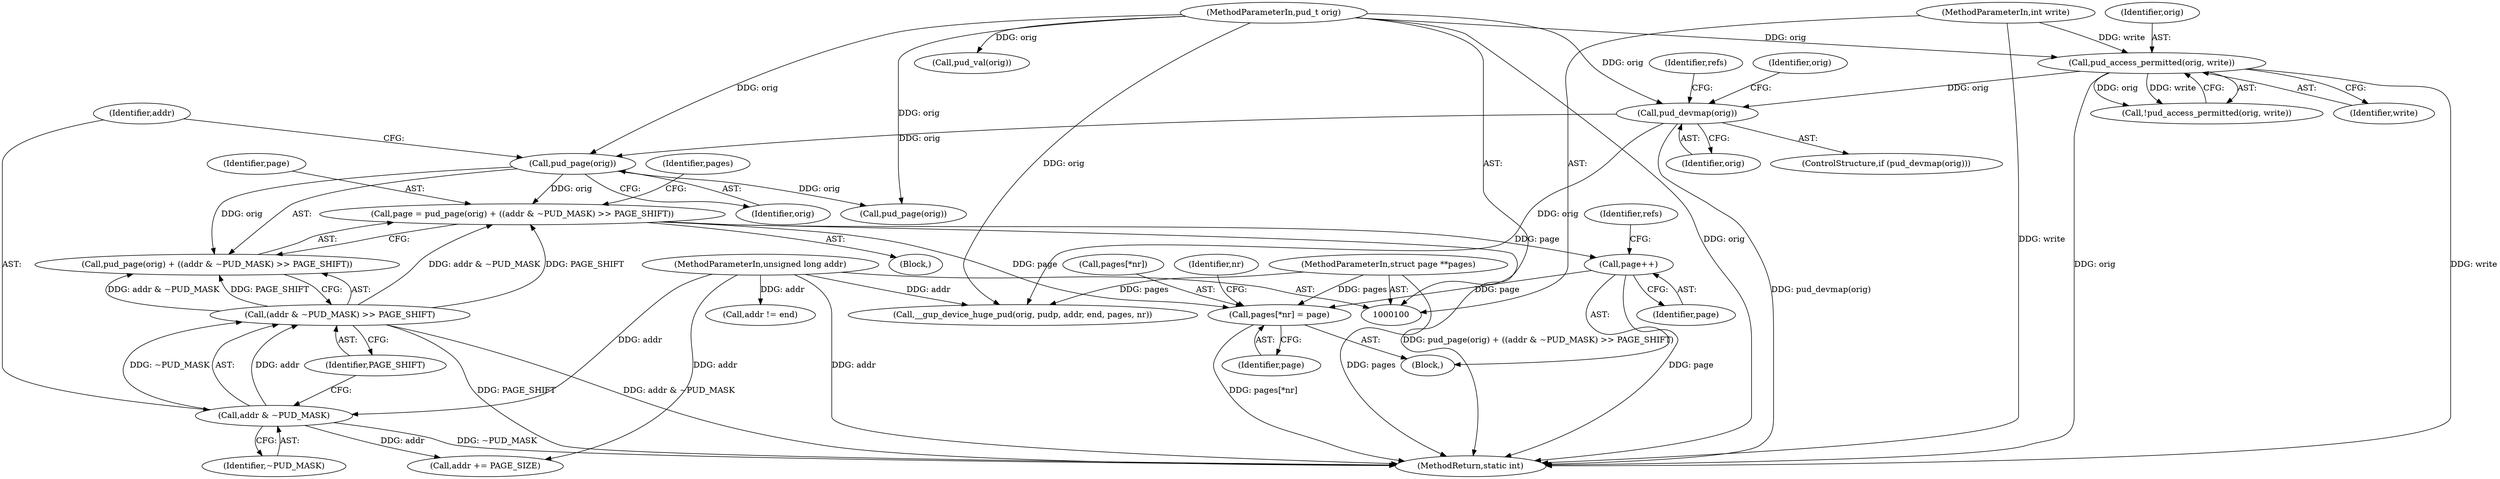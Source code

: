 digraph "0_linux_6b3a707736301c2128ca85ce85fb13f60b5e350a_9@array" {
"1000145" [label="(Call,pages[*nr] = page)"];
"1000154" [label="(Call,page++)"];
"1000133" [label="(Call,page = pud_page(orig) + ((addr & ~PUD_MASK) >> PAGE_SHIFT))"];
"1000136" [label="(Call,pud_page(orig))"];
"1000120" [label="(Call,pud_devmap(orig))"];
"1000114" [label="(Call,pud_access_permitted(orig, write))"];
"1000101" [label="(MethodParameterIn,pud_t orig)"];
"1000105" [label="(MethodParameterIn,int write)"];
"1000138" [label="(Call,(addr & ~PUD_MASK) >> PAGE_SHIFT)"];
"1000139" [label="(Call,addr & ~PUD_MASK)"];
"1000103" [label="(MethodParameterIn,unsigned long addr)"];
"1000106" [label="(MethodParameterIn,struct page **pages)"];
"1000139" [label="(Call,addr & ~PUD_MASK)"];
"1000137" [label="(Identifier,orig)"];
"1000205" [label="(MethodReturn,static int)"];
"1000155" [label="(Identifier,page)"];
"1000157" [label="(Identifier,refs)"];
"1000141" [label="(Identifier,~PUD_MASK)"];
"1000140" [label="(Identifier,addr)"];
"1000113" [label="(Call,!pud_access_permitted(orig, write))"];
"1000120" [label="(Call,pud_devmap(orig))"];
"1000184" [label="(Call,pud_val(orig))"];
"1000142" [label="(Identifier,PAGE_SHIFT)"];
"1000101" [label="(MethodParameterIn,pud_t orig)"];
"1000119" [label="(ControlStructure,if (pud_devmap(orig)))"];
"1000136" [label="(Call,pud_page(orig))"];
"1000138" [label="(Call,(addr & ~PUD_MASK) >> PAGE_SHIFT)"];
"1000135" [label="(Call,pud_page(orig) + ((addr & ~PUD_MASK) >> PAGE_SHIFT))"];
"1000108" [label="(Block,)"];
"1000147" [label="(Identifier,pages)"];
"1000146" [label="(Call,pages[*nr])"];
"1000124" [label="(Identifier,orig)"];
"1000153" [label="(Identifier,nr)"];
"1000133" [label="(Call,page = pud_page(orig) + ((addr & ~PUD_MASK) >> PAGE_SHIFT))"];
"1000131" [label="(Identifier,refs)"];
"1000159" [label="(Call,addr += PAGE_SIZE)"];
"1000162" [label="(Call,addr != end)"];
"1000168" [label="(Call,pud_page(orig))"];
"1000103" [label="(MethodParameterIn,unsigned long addr)"];
"1000106" [label="(MethodParameterIn,struct page **pages)"];
"1000116" [label="(Identifier,write)"];
"1000154" [label="(Call,page++)"];
"1000115" [label="(Identifier,orig)"];
"1000134" [label="(Identifier,page)"];
"1000114" [label="(Call,pud_access_permitted(orig, write))"];
"1000145" [label="(Call,pages[*nr] = page)"];
"1000150" [label="(Identifier,page)"];
"1000105" [label="(MethodParameterIn,int write)"];
"1000121" [label="(Identifier,orig)"];
"1000123" [label="(Call,__gup_device_huge_pud(orig, pudp, addr, end, pages, nr))"];
"1000144" [label="(Block,)"];
"1000145" -> "1000144"  [label="AST: "];
"1000145" -> "1000150"  [label="CFG: "];
"1000146" -> "1000145"  [label="AST: "];
"1000150" -> "1000145"  [label="AST: "];
"1000153" -> "1000145"  [label="CFG: "];
"1000145" -> "1000205"  [label="DDG: pages[*nr]"];
"1000154" -> "1000145"  [label="DDG: page"];
"1000133" -> "1000145"  [label="DDG: page"];
"1000106" -> "1000145"  [label="DDG: pages"];
"1000154" -> "1000144"  [label="AST: "];
"1000154" -> "1000155"  [label="CFG: "];
"1000155" -> "1000154"  [label="AST: "];
"1000157" -> "1000154"  [label="CFG: "];
"1000154" -> "1000205"  [label="DDG: page"];
"1000133" -> "1000154"  [label="DDG: page"];
"1000133" -> "1000108"  [label="AST: "];
"1000133" -> "1000135"  [label="CFG: "];
"1000134" -> "1000133"  [label="AST: "];
"1000135" -> "1000133"  [label="AST: "];
"1000147" -> "1000133"  [label="CFG: "];
"1000133" -> "1000205"  [label="DDG: pud_page(orig) + ((addr & ~PUD_MASK) >> PAGE_SHIFT)"];
"1000136" -> "1000133"  [label="DDG: orig"];
"1000138" -> "1000133"  [label="DDG: addr & ~PUD_MASK"];
"1000138" -> "1000133"  [label="DDG: PAGE_SHIFT"];
"1000136" -> "1000135"  [label="AST: "];
"1000136" -> "1000137"  [label="CFG: "];
"1000137" -> "1000136"  [label="AST: "];
"1000140" -> "1000136"  [label="CFG: "];
"1000136" -> "1000135"  [label="DDG: orig"];
"1000120" -> "1000136"  [label="DDG: orig"];
"1000101" -> "1000136"  [label="DDG: orig"];
"1000136" -> "1000168"  [label="DDG: orig"];
"1000120" -> "1000119"  [label="AST: "];
"1000120" -> "1000121"  [label="CFG: "];
"1000121" -> "1000120"  [label="AST: "];
"1000124" -> "1000120"  [label="CFG: "];
"1000131" -> "1000120"  [label="CFG: "];
"1000120" -> "1000205"  [label="DDG: pud_devmap(orig)"];
"1000114" -> "1000120"  [label="DDG: orig"];
"1000101" -> "1000120"  [label="DDG: orig"];
"1000120" -> "1000123"  [label="DDG: orig"];
"1000114" -> "1000113"  [label="AST: "];
"1000114" -> "1000116"  [label="CFG: "];
"1000115" -> "1000114"  [label="AST: "];
"1000116" -> "1000114"  [label="AST: "];
"1000113" -> "1000114"  [label="CFG: "];
"1000114" -> "1000205"  [label="DDG: orig"];
"1000114" -> "1000205"  [label="DDG: write"];
"1000114" -> "1000113"  [label="DDG: orig"];
"1000114" -> "1000113"  [label="DDG: write"];
"1000101" -> "1000114"  [label="DDG: orig"];
"1000105" -> "1000114"  [label="DDG: write"];
"1000101" -> "1000100"  [label="AST: "];
"1000101" -> "1000205"  [label="DDG: orig"];
"1000101" -> "1000123"  [label="DDG: orig"];
"1000101" -> "1000168"  [label="DDG: orig"];
"1000101" -> "1000184"  [label="DDG: orig"];
"1000105" -> "1000100"  [label="AST: "];
"1000105" -> "1000205"  [label="DDG: write"];
"1000138" -> "1000135"  [label="AST: "];
"1000138" -> "1000142"  [label="CFG: "];
"1000139" -> "1000138"  [label="AST: "];
"1000142" -> "1000138"  [label="AST: "];
"1000135" -> "1000138"  [label="CFG: "];
"1000138" -> "1000205"  [label="DDG: PAGE_SHIFT"];
"1000138" -> "1000205"  [label="DDG: addr & ~PUD_MASK"];
"1000138" -> "1000135"  [label="DDG: addr & ~PUD_MASK"];
"1000138" -> "1000135"  [label="DDG: PAGE_SHIFT"];
"1000139" -> "1000138"  [label="DDG: addr"];
"1000139" -> "1000138"  [label="DDG: ~PUD_MASK"];
"1000139" -> "1000141"  [label="CFG: "];
"1000140" -> "1000139"  [label="AST: "];
"1000141" -> "1000139"  [label="AST: "];
"1000142" -> "1000139"  [label="CFG: "];
"1000139" -> "1000205"  [label="DDG: ~PUD_MASK"];
"1000103" -> "1000139"  [label="DDG: addr"];
"1000139" -> "1000159"  [label="DDG: addr"];
"1000103" -> "1000100"  [label="AST: "];
"1000103" -> "1000205"  [label="DDG: addr"];
"1000103" -> "1000123"  [label="DDG: addr"];
"1000103" -> "1000159"  [label="DDG: addr"];
"1000103" -> "1000162"  [label="DDG: addr"];
"1000106" -> "1000100"  [label="AST: "];
"1000106" -> "1000205"  [label="DDG: pages"];
"1000106" -> "1000123"  [label="DDG: pages"];
}
